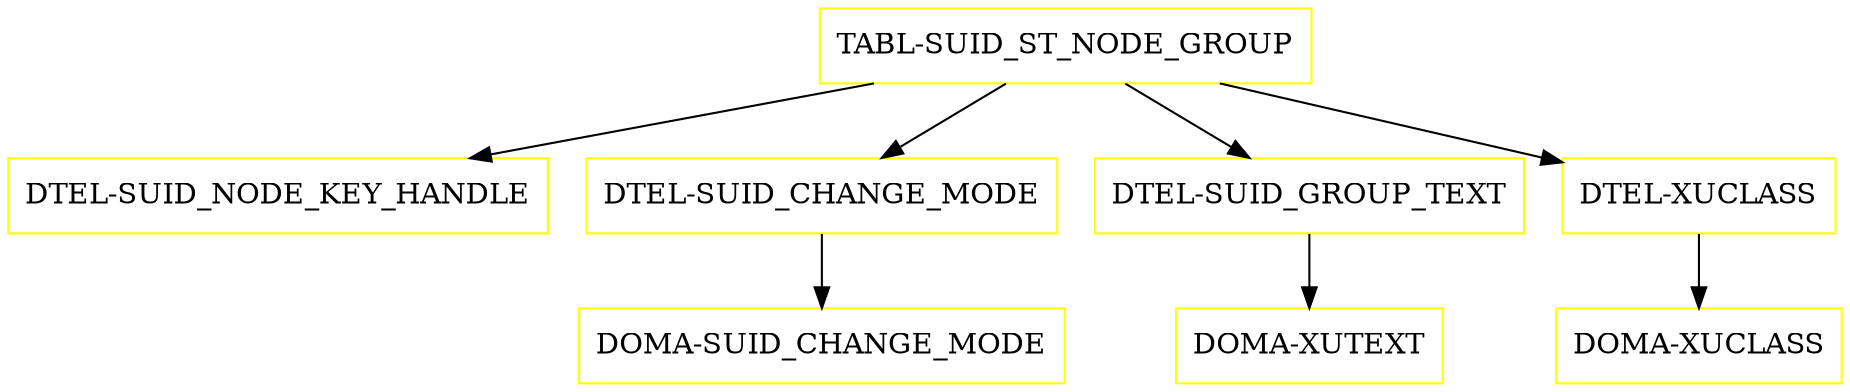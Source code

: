 digraph G {
  "TABL-SUID_ST_NODE_GROUP" [shape=box,color=yellow];
  "DTEL-SUID_NODE_KEY_HANDLE" [shape=box,color=yellow,URL="./DTEL_SUID_NODE_KEY_HANDLE.html"];
  "DTEL-SUID_CHANGE_MODE" [shape=box,color=yellow,URL="./DTEL_SUID_CHANGE_MODE.html"];
  "DOMA-SUID_CHANGE_MODE" [shape=box,color=yellow,URL="./DOMA_SUID_CHANGE_MODE.html"];
  "DTEL-SUID_GROUP_TEXT" [shape=box,color=yellow,URL="./DTEL_SUID_GROUP_TEXT.html"];
  "DOMA-XUTEXT" [shape=box,color=yellow,URL="./DOMA_XUTEXT.html"];
  "DTEL-XUCLASS" [shape=box,color=yellow,URL="./DTEL_XUCLASS.html"];
  "DOMA-XUCLASS" [shape=box,color=yellow,URL="./DOMA_XUCLASS.html"];
  "TABL-SUID_ST_NODE_GROUP" -> "DTEL-XUCLASS";
  "TABL-SUID_ST_NODE_GROUP" -> "DTEL-SUID_GROUP_TEXT";
  "TABL-SUID_ST_NODE_GROUP" -> "DTEL-SUID_CHANGE_MODE";
  "TABL-SUID_ST_NODE_GROUP" -> "DTEL-SUID_NODE_KEY_HANDLE";
  "DTEL-SUID_CHANGE_MODE" -> "DOMA-SUID_CHANGE_MODE";
  "DTEL-SUID_GROUP_TEXT" -> "DOMA-XUTEXT";
  "DTEL-XUCLASS" -> "DOMA-XUCLASS";
}
